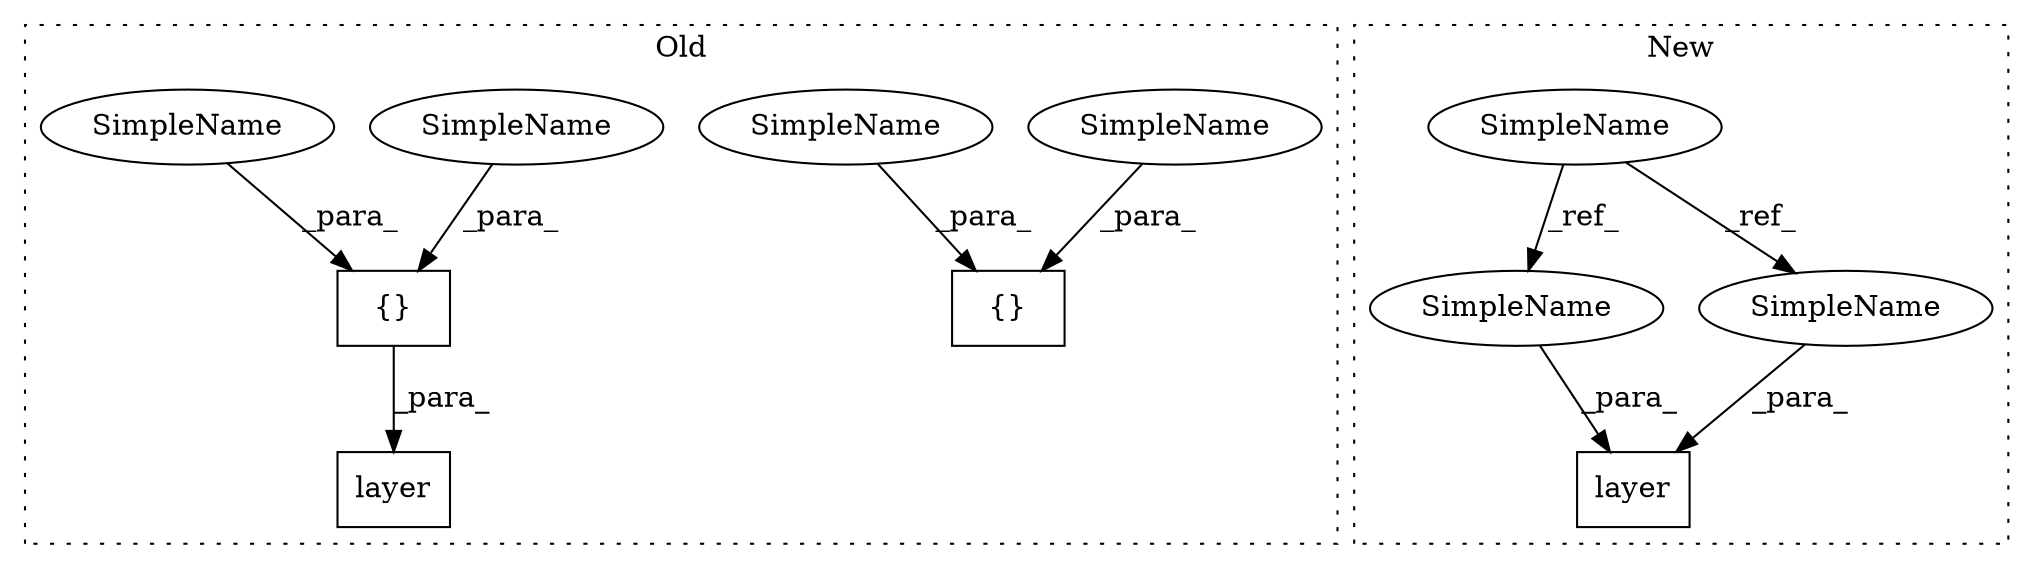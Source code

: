 digraph G {
subgraph cluster0 {
1 [label="layer" a="32" s="7817,7863" l="6,1" shape="box"];
3 [label="{}" a="4" s="7832,7862" l="1,1" shape="box"];
5 [label="{}" a="4" s="7552,7572" l="1,1" shape="box"];
8 [label="SimpleName" a="42" s="7843" l="9" shape="ellipse"];
9 [label="SimpleName" a="42" s="7553" l="9" shape="ellipse"];
10 [label="SimpleName" a="42" s="7563" l="9" shape="ellipse"];
11 [label="SimpleName" a="42" s="7833" l="9" shape="ellipse"];
label = "Old";
style="dotted";
}
subgraph cluster1 {
2 [label="layer" a="32" s="7715,7750" l="6,1" shape="box"];
4 [label="SimpleName" a="42" s="7185" l="9" shape="ellipse"];
6 [label="SimpleName" a="42" s="7731" l="9" shape="ellipse"];
7 [label="SimpleName" a="42" s="7721" l="9" shape="ellipse"];
label = "New";
style="dotted";
}
3 -> 1 [label="_para_"];
4 -> 7 [label="_ref_"];
4 -> 6 [label="_ref_"];
6 -> 2 [label="_para_"];
7 -> 2 [label="_para_"];
8 -> 3 [label="_para_"];
9 -> 5 [label="_para_"];
10 -> 5 [label="_para_"];
11 -> 3 [label="_para_"];
}